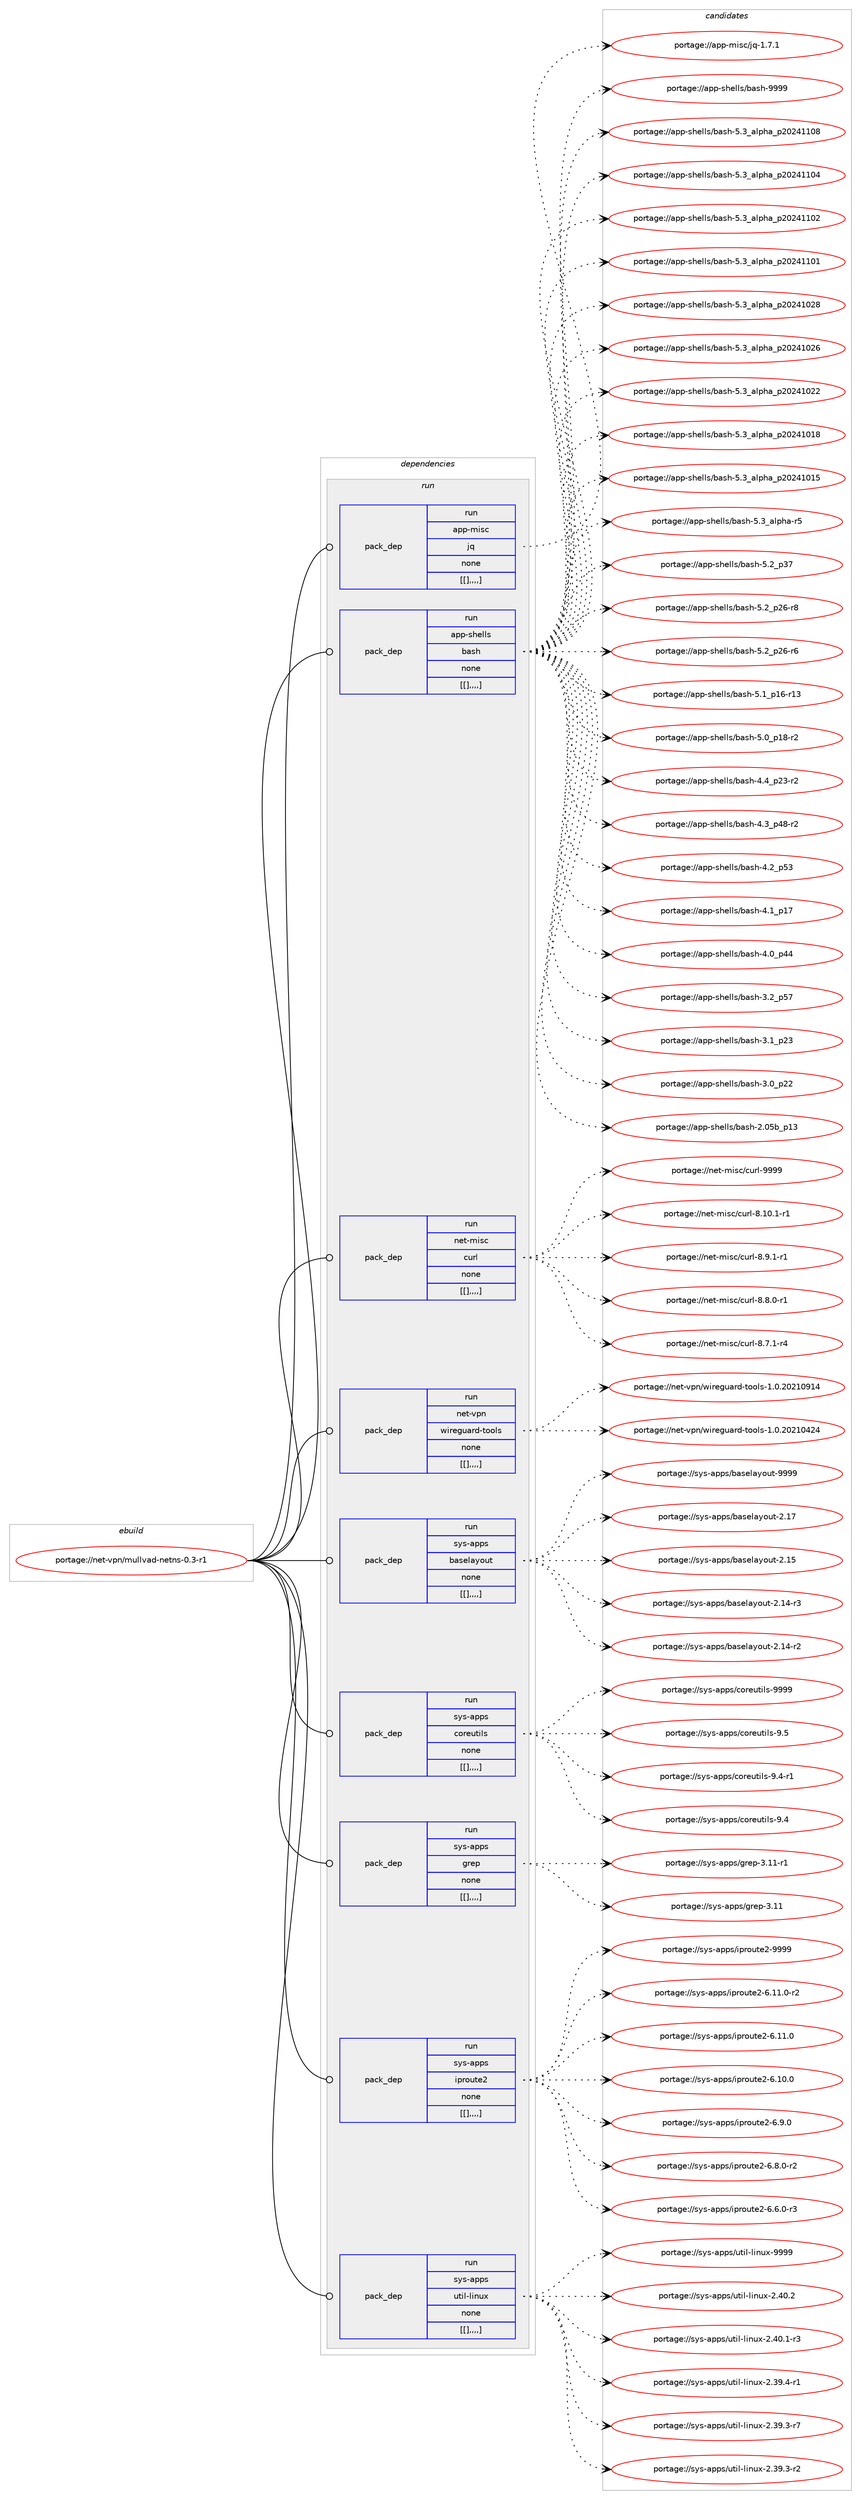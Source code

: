 digraph prolog {

# *************
# Graph options
# *************

newrank=true;
concentrate=true;
compound=true;
graph [rankdir=LR,fontname=Helvetica,fontsize=10,ranksep=1.5];#, ranksep=2.5, nodesep=0.2];
edge  [arrowhead=vee];
node  [fontname=Helvetica,fontsize=10];

# **********
# The ebuild
# **********

subgraph cluster_leftcol {
color=gray;
label=<<i>ebuild</i>>;
id [label="portage://net-vpn/mullvad-netns-0.3-r1", color=red, width=4, href="../net-vpn/mullvad-netns-0.3-r1.svg"];
}

# ****************
# The dependencies
# ****************

subgraph cluster_midcol {
color=gray;
label=<<i>dependencies</i>>;
subgraph cluster_compile {
fillcolor="#eeeeee";
style=filled;
label=<<i>compile</i>>;
}
subgraph cluster_compileandrun {
fillcolor="#eeeeee";
style=filled;
label=<<i>compile and run</i>>;
}
subgraph cluster_run {
fillcolor="#eeeeee";
style=filled;
label=<<i>run</i>>;
subgraph pack398 {
dependency520 [label=<<TABLE BORDER="0" CELLBORDER="1" CELLSPACING="0" CELLPADDING="4" WIDTH="220"><TR><TD ROWSPAN="6" CELLPADDING="30">pack_dep</TD></TR><TR><TD WIDTH="110">run</TD></TR><TR><TD>app-misc</TD></TR><TR><TD>jq</TD></TR><TR><TD>none</TD></TR><TR><TD>[[],,,,]</TD></TR></TABLE>>, shape=none, color=blue];
}
id:e -> dependency520:w [weight=20,style="solid",arrowhead="odot"];
subgraph pack401 {
dependency528 [label=<<TABLE BORDER="0" CELLBORDER="1" CELLSPACING="0" CELLPADDING="4" WIDTH="220"><TR><TD ROWSPAN="6" CELLPADDING="30">pack_dep</TD></TR><TR><TD WIDTH="110">run</TD></TR><TR><TD>app-shells</TD></TR><TR><TD>bash</TD></TR><TR><TD>none</TD></TR><TR><TD>[[],,,,]</TD></TR></TABLE>>, shape=none, color=blue];
}
id:e -> dependency528:w [weight=20,style="solid",arrowhead="odot"];
subgraph pack411 {
dependency534 [label=<<TABLE BORDER="0" CELLBORDER="1" CELLSPACING="0" CELLPADDING="4" WIDTH="220"><TR><TD ROWSPAN="6" CELLPADDING="30">pack_dep</TD></TR><TR><TD WIDTH="110">run</TD></TR><TR><TD>net-misc</TD></TR><TR><TD>curl</TD></TR><TR><TD>none</TD></TR><TR><TD>[[],,,,]</TD></TR></TABLE>>, shape=none, color=blue];
}
id:e -> dependency534:w [weight=20,style="solid",arrowhead="odot"];
subgraph pack415 {
dependency540 [label=<<TABLE BORDER="0" CELLBORDER="1" CELLSPACING="0" CELLPADDING="4" WIDTH="220"><TR><TD ROWSPAN="6" CELLPADDING="30">pack_dep</TD></TR><TR><TD WIDTH="110">run</TD></TR><TR><TD>net-vpn</TD></TR><TR><TD>wireguard-tools</TD></TR><TR><TD>none</TD></TR><TR><TD>[[],,,,]</TD></TR></TABLE>>, shape=none, color=blue];
}
id:e -> dependency540:w [weight=20,style="solid",arrowhead="odot"];
subgraph pack417 {
dependency542 [label=<<TABLE BORDER="0" CELLBORDER="1" CELLSPACING="0" CELLPADDING="4" WIDTH="220"><TR><TD ROWSPAN="6" CELLPADDING="30">pack_dep</TD></TR><TR><TD WIDTH="110">run</TD></TR><TR><TD>sys-apps</TD></TR><TR><TD>baselayout</TD></TR><TR><TD>none</TD></TR><TR><TD>[[],,,,]</TD></TR></TABLE>>, shape=none, color=blue];
}
id:e -> dependency542:w [weight=20,style="solid",arrowhead="odot"];
subgraph pack420 {
dependency545 [label=<<TABLE BORDER="0" CELLBORDER="1" CELLSPACING="0" CELLPADDING="4" WIDTH="220"><TR><TD ROWSPAN="6" CELLPADDING="30">pack_dep</TD></TR><TR><TD WIDTH="110">run</TD></TR><TR><TD>sys-apps</TD></TR><TR><TD>coreutils</TD></TR><TR><TD>none</TD></TR><TR><TD>[[],,,,]</TD></TR></TABLE>>, shape=none, color=blue];
}
id:e -> dependency545:w [weight=20,style="solid",arrowhead="odot"];
subgraph pack426 {
dependency559 [label=<<TABLE BORDER="0" CELLBORDER="1" CELLSPACING="0" CELLPADDING="4" WIDTH="220"><TR><TD ROWSPAN="6" CELLPADDING="30">pack_dep</TD></TR><TR><TD WIDTH="110">run</TD></TR><TR><TD>sys-apps</TD></TR><TR><TD>grep</TD></TR><TR><TD>none</TD></TR><TR><TD>[[],,,,]</TD></TR></TABLE>>, shape=none, color=blue];
}
id:e -> dependency559:w [weight=20,style="solid",arrowhead="odot"];
subgraph pack437 {
dependency568 [label=<<TABLE BORDER="0" CELLBORDER="1" CELLSPACING="0" CELLPADDING="4" WIDTH="220"><TR><TD ROWSPAN="6" CELLPADDING="30">pack_dep</TD></TR><TR><TD WIDTH="110">run</TD></TR><TR><TD>sys-apps</TD></TR><TR><TD>iproute2</TD></TR><TR><TD>none</TD></TR><TR><TD>[[],,,,]</TD></TR></TABLE>>, shape=none, color=blue];
}
id:e -> dependency568:w [weight=20,style="solid",arrowhead="odot"];
subgraph pack444 {
dependency575 [label=<<TABLE BORDER="0" CELLBORDER="1" CELLSPACING="0" CELLPADDING="4" WIDTH="220"><TR><TD ROWSPAN="6" CELLPADDING="30">pack_dep</TD></TR><TR><TD WIDTH="110">run</TD></TR><TR><TD>sys-apps</TD></TR><TR><TD>util-linux</TD></TR><TR><TD>none</TD></TR><TR><TD>[[],,,,]</TD></TR></TABLE>>, shape=none, color=blue];
}
id:e -> dependency575:w [weight=20,style="solid",arrowhead="odot"];
}
}

# **************
# The candidates
# **************

subgraph cluster_choices {
rank=same;
color=gray;
label=<<i>candidates</i>>;

subgraph choice355 {
color=black;
nodesep=1;
choice97112112451091051159947106113454946554649 [label="portage://app-misc/jq-1.7.1", color=red, width=4,href="../app-misc/jq-1.7.1.svg"];
dependency520:e -> choice97112112451091051159947106113454946554649:w [style=dotted,weight="100"];
}
subgraph choice357 {
color=black;
nodesep=1;
choice97112112451151041011081081154798971151044557575757 [label="portage://app-shells/bash-9999", color=red, width=4,href="../app-shells/bash-9999.svg"];
choice971121124511510410110810811547989711510445534651959710811210497951125048505249494856 [label="portage://app-shells/bash-5.3_alpha_p20241108", color=red, width=4,href="../app-shells/bash-5.3_alpha_p20241108.svg"];
choice971121124511510410110810811547989711510445534651959710811210497951125048505249494852 [label="portage://app-shells/bash-5.3_alpha_p20241104", color=red, width=4,href="../app-shells/bash-5.3_alpha_p20241104.svg"];
choice971121124511510410110810811547989711510445534651959710811210497951125048505249494850 [label="portage://app-shells/bash-5.3_alpha_p20241102", color=red, width=4,href="../app-shells/bash-5.3_alpha_p20241102.svg"];
choice971121124511510410110810811547989711510445534651959710811210497951125048505249494849 [label="portage://app-shells/bash-5.3_alpha_p20241101", color=red, width=4,href="../app-shells/bash-5.3_alpha_p20241101.svg"];
choice971121124511510410110810811547989711510445534651959710811210497951125048505249485056 [label="portage://app-shells/bash-5.3_alpha_p20241028", color=red, width=4,href="../app-shells/bash-5.3_alpha_p20241028.svg"];
choice971121124511510410110810811547989711510445534651959710811210497951125048505249485054 [label="portage://app-shells/bash-5.3_alpha_p20241026", color=red, width=4,href="../app-shells/bash-5.3_alpha_p20241026.svg"];
choice971121124511510410110810811547989711510445534651959710811210497951125048505249485050 [label="portage://app-shells/bash-5.3_alpha_p20241022", color=red, width=4,href="../app-shells/bash-5.3_alpha_p20241022.svg"];
choice971121124511510410110810811547989711510445534651959710811210497951125048505249484956 [label="portage://app-shells/bash-5.3_alpha_p20241018", color=red, width=4,href="../app-shells/bash-5.3_alpha_p20241018.svg"];
choice971121124511510410110810811547989711510445534651959710811210497951125048505249484953 [label="portage://app-shells/bash-5.3_alpha_p20241015", color=red, width=4,href="../app-shells/bash-5.3_alpha_p20241015.svg"];
choice9711211245115104101108108115479897115104455346519597108112104974511453 [label="portage://app-shells/bash-5.3_alpha-r5", color=red, width=4,href="../app-shells/bash-5.3_alpha-r5.svg"];
choice971121124511510410110810811547989711510445534650951125155 [label="portage://app-shells/bash-5.2_p37", color=red, width=4,href="../app-shells/bash-5.2_p37.svg"];
choice9711211245115104101108108115479897115104455346509511250544511456 [label="portage://app-shells/bash-5.2_p26-r8", color=red, width=4,href="../app-shells/bash-5.2_p26-r8.svg"];
choice9711211245115104101108108115479897115104455346509511250544511454 [label="portage://app-shells/bash-5.2_p26-r6", color=red, width=4,href="../app-shells/bash-5.2_p26-r6.svg"];
choice971121124511510410110810811547989711510445534649951124954451144951 [label="portage://app-shells/bash-5.1_p16-r13", color=red, width=4,href="../app-shells/bash-5.1_p16-r13.svg"];
choice9711211245115104101108108115479897115104455346489511249564511450 [label="portage://app-shells/bash-5.0_p18-r2", color=red, width=4,href="../app-shells/bash-5.0_p18-r2.svg"];
choice9711211245115104101108108115479897115104455246529511250514511450 [label="portage://app-shells/bash-4.4_p23-r2", color=red, width=4,href="../app-shells/bash-4.4_p23-r2.svg"];
choice9711211245115104101108108115479897115104455246519511252564511450 [label="portage://app-shells/bash-4.3_p48-r2", color=red, width=4,href="../app-shells/bash-4.3_p48-r2.svg"];
choice971121124511510410110810811547989711510445524650951125351 [label="portage://app-shells/bash-4.2_p53", color=red, width=4,href="../app-shells/bash-4.2_p53.svg"];
choice971121124511510410110810811547989711510445524649951124955 [label="portage://app-shells/bash-4.1_p17", color=red, width=4,href="../app-shells/bash-4.1_p17.svg"];
choice971121124511510410110810811547989711510445524648951125252 [label="portage://app-shells/bash-4.0_p44", color=red, width=4,href="../app-shells/bash-4.0_p44.svg"];
choice971121124511510410110810811547989711510445514650951125355 [label="portage://app-shells/bash-3.2_p57", color=red, width=4,href="../app-shells/bash-3.2_p57.svg"];
choice971121124511510410110810811547989711510445514649951125051 [label="portage://app-shells/bash-3.1_p23", color=red, width=4,href="../app-shells/bash-3.1_p23.svg"];
choice971121124511510410110810811547989711510445514648951125050 [label="portage://app-shells/bash-3.0_p22", color=red, width=4,href="../app-shells/bash-3.0_p22.svg"];
choice9711211245115104101108108115479897115104455046485398951124951 [label="portage://app-shells/bash-2.05b_p13", color=red, width=4,href="../app-shells/bash-2.05b_p13.svg"];
dependency528:e -> choice97112112451151041011081081154798971151044557575757:w [style=dotted,weight="100"];
dependency528:e -> choice971121124511510410110810811547989711510445534651959710811210497951125048505249494856:w [style=dotted,weight="100"];
dependency528:e -> choice971121124511510410110810811547989711510445534651959710811210497951125048505249494852:w [style=dotted,weight="100"];
dependency528:e -> choice971121124511510410110810811547989711510445534651959710811210497951125048505249494850:w [style=dotted,weight="100"];
dependency528:e -> choice971121124511510410110810811547989711510445534651959710811210497951125048505249494849:w [style=dotted,weight="100"];
dependency528:e -> choice971121124511510410110810811547989711510445534651959710811210497951125048505249485056:w [style=dotted,weight="100"];
dependency528:e -> choice971121124511510410110810811547989711510445534651959710811210497951125048505249485054:w [style=dotted,weight="100"];
dependency528:e -> choice971121124511510410110810811547989711510445534651959710811210497951125048505249485050:w [style=dotted,weight="100"];
dependency528:e -> choice971121124511510410110810811547989711510445534651959710811210497951125048505249484956:w [style=dotted,weight="100"];
dependency528:e -> choice971121124511510410110810811547989711510445534651959710811210497951125048505249484953:w [style=dotted,weight="100"];
dependency528:e -> choice9711211245115104101108108115479897115104455346519597108112104974511453:w [style=dotted,weight="100"];
dependency528:e -> choice971121124511510410110810811547989711510445534650951125155:w [style=dotted,weight="100"];
dependency528:e -> choice9711211245115104101108108115479897115104455346509511250544511456:w [style=dotted,weight="100"];
dependency528:e -> choice9711211245115104101108108115479897115104455346509511250544511454:w [style=dotted,weight="100"];
dependency528:e -> choice971121124511510410110810811547989711510445534649951124954451144951:w [style=dotted,weight="100"];
dependency528:e -> choice9711211245115104101108108115479897115104455346489511249564511450:w [style=dotted,weight="100"];
dependency528:e -> choice9711211245115104101108108115479897115104455246529511250514511450:w [style=dotted,weight="100"];
dependency528:e -> choice9711211245115104101108108115479897115104455246519511252564511450:w [style=dotted,weight="100"];
dependency528:e -> choice971121124511510410110810811547989711510445524650951125351:w [style=dotted,weight="100"];
dependency528:e -> choice971121124511510410110810811547989711510445524649951124955:w [style=dotted,weight="100"];
dependency528:e -> choice971121124511510410110810811547989711510445524648951125252:w [style=dotted,weight="100"];
dependency528:e -> choice971121124511510410110810811547989711510445514650951125355:w [style=dotted,weight="100"];
dependency528:e -> choice971121124511510410110810811547989711510445514649951125051:w [style=dotted,weight="100"];
dependency528:e -> choice971121124511510410110810811547989711510445514648951125050:w [style=dotted,weight="100"];
dependency528:e -> choice9711211245115104101108108115479897115104455046485398951124951:w [style=dotted,weight="100"];
}
subgraph choice397 {
color=black;
nodesep=1;
choice110101116451091051159947991171141084557575757 [label="portage://net-misc/curl-9999", color=red, width=4,href="../net-misc/curl-9999.svg"];
choice11010111645109105115994799117114108455646494846494511449 [label="portage://net-misc/curl-8.10.1-r1", color=red, width=4,href="../net-misc/curl-8.10.1-r1.svg"];
choice110101116451091051159947991171141084556465746494511449 [label="portage://net-misc/curl-8.9.1-r1", color=red, width=4,href="../net-misc/curl-8.9.1-r1.svg"];
choice110101116451091051159947991171141084556465646484511449 [label="portage://net-misc/curl-8.8.0-r1", color=red, width=4,href="../net-misc/curl-8.8.0-r1.svg"];
choice110101116451091051159947991171141084556465546494511452 [label="portage://net-misc/curl-8.7.1-r4", color=red, width=4,href="../net-misc/curl-8.7.1-r4.svg"];
dependency534:e -> choice110101116451091051159947991171141084557575757:w [style=dotted,weight="100"];
dependency534:e -> choice11010111645109105115994799117114108455646494846494511449:w [style=dotted,weight="100"];
dependency534:e -> choice110101116451091051159947991171141084556465746494511449:w [style=dotted,weight="100"];
dependency534:e -> choice110101116451091051159947991171141084556465646484511449:w [style=dotted,weight="100"];
dependency534:e -> choice110101116451091051159947991171141084556465546494511452:w [style=dotted,weight="100"];
}
subgraph choice404 {
color=black;
nodesep=1;
choice1101011164511811211047119105114101103117971141004511611111110811545494648465048504948574952 [label="portage://net-vpn/wireguard-tools-1.0.20210914", color=red, width=4,href="../net-vpn/wireguard-tools-1.0.20210914.svg"];
choice1101011164511811211047119105114101103117971141004511611111110811545494648465048504948525052 [label="portage://net-vpn/wireguard-tools-1.0.20210424", color=red, width=4,href="../net-vpn/wireguard-tools-1.0.20210424.svg"];
dependency540:e -> choice1101011164511811211047119105114101103117971141004511611111110811545494648465048504948574952:w [style=dotted,weight="100"];
dependency540:e -> choice1101011164511811211047119105114101103117971141004511611111110811545494648465048504948525052:w [style=dotted,weight="100"];
}
subgraph choice410 {
color=black;
nodesep=1;
choice1151211154597112112115479897115101108971211111171164557575757 [label="portage://sys-apps/baselayout-9999", color=red, width=4,href="../sys-apps/baselayout-9999.svg"];
choice1151211154597112112115479897115101108971211111171164550464955 [label="portage://sys-apps/baselayout-2.17", color=red, width=4,href="../sys-apps/baselayout-2.17.svg"];
choice1151211154597112112115479897115101108971211111171164550464953 [label="portage://sys-apps/baselayout-2.15", color=red, width=4,href="../sys-apps/baselayout-2.15.svg"];
choice11512111545971121121154798971151011089712111111711645504649524511451 [label="portage://sys-apps/baselayout-2.14-r3", color=red, width=4,href="../sys-apps/baselayout-2.14-r3.svg"];
choice11512111545971121121154798971151011089712111111711645504649524511450 [label="portage://sys-apps/baselayout-2.14-r2", color=red, width=4,href="../sys-apps/baselayout-2.14-r2.svg"];
dependency542:e -> choice1151211154597112112115479897115101108971211111171164557575757:w [style=dotted,weight="100"];
dependency542:e -> choice1151211154597112112115479897115101108971211111171164550464955:w [style=dotted,weight="100"];
dependency542:e -> choice1151211154597112112115479897115101108971211111171164550464953:w [style=dotted,weight="100"];
dependency542:e -> choice11512111545971121121154798971151011089712111111711645504649524511451:w [style=dotted,weight="100"];
dependency542:e -> choice11512111545971121121154798971151011089712111111711645504649524511450:w [style=dotted,weight="100"];
}
subgraph choice420 {
color=black;
nodesep=1;
choice115121115459711211211547991111141011171161051081154557575757 [label="portage://sys-apps/coreutils-9999", color=red, width=4,href="../sys-apps/coreutils-9999.svg"];
choice1151211154597112112115479911111410111711610510811545574653 [label="portage://sys-apps/coreutils-9.5", color=red, width=4,href="../sys-apps/coreutils-9.5.svg"];
choice11512111545971121121154799111114101117116105108115455746524511449 [label="portage://sys-apps/coreutils-9.4-r1", color=red, width=4,href="../sys-apps/coreutils-9.4-r1.svg"];
choice1151211154597112112115479911111410111711610510811545574652 [label="portage://sys-apps/coreutils-9.4", color=red, width=4,href="../sys-apps/coreutils-9.4.svg"];
dependency545:e -> choice115121115459711211211547991111141011171161051081154557575757:w [style=dotted,weight="100"];
dependency545:e -> choice1151211154597112112115479911111410111711610510811545574653:w [style=dotted,weight="100"];
dependency545:e -> choice11512111545971121121154799111114101117116105108115455746524511449:w [style=dotted,weight="100"];
dependency545:e -> choice1151211154597112112115479911111410111711610510811545574652:w [style=dotted,weight="100"];
}
subgraph choice425 {
color=black;
nodesep=1;
choice11512111545971121121154710311410111245514649494511449 [label="portage://sys-apps/grep-3.11-r1", color=red, width=4,href="../sys-apps/grep-3.11-r1.svg"];
choice1151211154597112112115471031141011124551464949 [label="portage://sys-apps/grep-3.11", color=red, width=4,href="../sys-apps/grep-3.11.svg"];
dependency559:e -> choice11512111545971121121154710311410111245514649494511449:w [style=dotted,weight="100"];
dependency559:e -> choice1151211154597112112115471031141011124551464949:w [style=dotted,weight="100"];
}
subgraph choice428 {
color=black;
nodesep=1;
choice115121115459711211211547105112114111117116101504557575757 [label="portage://sys-apps/iproute2-9999", color=red, width=4,href="../sys-apps/iproute2-9999.svg"];
choice11512111545971121121154710511211411111711610150455446494946484511450 [label="portage://sys-apps/iproute2-6.11.0-r2", color=red, width=4,href="../sys-apps/iproute2-6.11.0-r2.svg"];
choice1151211154597112112115471051121141111171161015045544649494648 [label="portage://sys-apps/iproute2-6.11.0", color=red, width=4,href="../sys-apps/iproute2-6.11.0.svg"];
choice1151211154597112112115471051121141111171161015045544649484648 [label="portage://sys-apps/iproute2-6.10.0", color=red, width=4,href="../sys-apps/iproute2-6.10.0.svg"];
choice11512111545971121121154710511211411111711610150455446574648 [label="portage://sys-apps/iproute2-6.9.0", color=red, width=4,href="../sys-apps/iproute2-6.9.0.svg"];
choice115121115459711211211547105112114111117116101504554465646484511450 [label="portage://sys-apps/iproute2-6.8.0-r2", color=red, width=4,href="../sys-apps/iproute2-6.8.0-r2.svg"];
choice115121115459711211211547105112114111117116101504554465446484511451 [label="portage://sys-apps/iproute2-6.6.0-r3", color=red, width=4,href="../sys-apps/iproute2-6.6.0-r3.svg"];
dependency568:e -> choice115121115459711211211547105112114111117116101504557575757:w [style=dotted,weight="100"];
dependency568:e -> choice11512111545971121121154710511211411111711610150455446494946484511450:w [style=dotted,weight="100"];
dependency568:e -> choice1151211154597112112115471051121141111171161015045544649494648:w [style=dotted,weight="100"];
dependency568:e -> choice1151211154597112112115471051121141111171161015045544649484648:w [style=dotted,weight="100"];
dependency568:e -> choice11512111545971121121154710511211411111711610150455446574648:w [style=dotted,weight="100"];
dependency568:e -> choice115121115459711211211547105112114111117116101504554465646484511450:w [style=dotted,weight="100"];
dependency568:e -> choice115121115459711211211547105112114111117116101504554465446484511451:w [style=dotted,weight="100"];
}
subgraph choice442 {
color=black;
nodesep=1;
choice115121115459711211211547117116105108451081051101171204557575757 [label="portage://sys-apps/util-linux-9999", color=red, width=4,href="../sys-apps/util-linux-9999.svg"];
choice1151211154597112112115471171161051084510810511011712045504652484650 [label="portage://sys-apps/util-linux-2.40.2", color=red, width=4,href="../sys-apps/util-linux-2.40.2.svg"];
choice11512111545971121121154711711610510845108105110117120455046524846494511451 [label="portage://sys-apps/util-linux-2.40.1-r3", color=red, width=4,href="../sys-apps/util-linux-2.40.1-r3.svg"];
choice11512111545971121121154711711610510845108105110117120455046515746524511449 [label="portage://sys-apps/util-linux-2.39.4-r1", color=red, width=4,href="../sys-apps/util-linux-2.39.4-r1.svg"];
choice11512111545971121121154711711610510845108105110117120455046515746514511455 [label="portage://sys-apps/util-linux-2.39.3-r7", color=red, width=4,href="../sys-apps/util-linux-2.39.3-r7.svg"];
choice11512111545971121121154711711610510845108105110117120455046515746514511450 [label="portage://sys-apps/util-linux-2.39.3-r2", color=red, width=4,href="../sys-apps/util-linux-2.39.3-r2.svg"];
dependency575:e -> choice115121115459711211211547117116105108451081051101171204557575757:w [style=dotted,weight="100"];
dependency575:e -> choice1151211154597112112115471171161051084510810511011712045504652484650:w [style=dotted,weight="100"];
dependency575:e -> choice11512111545971121121154711711610510845108105110117120455046524846494511451:w [style=dotted,weight="100"];
dependency575:e -> choice11512111545971121121154711711610510845108105110117120455046515746524511449:w [style=dotted,weight="100"];
dependency575:e -> choice11512111545971121121154711711610510845108105110117120455046515746514511455:w [style=dotted,weight="100"];
dependency575:e -> choice11512111545971121121154711711610510845108105110117120455046515746514511450:w [style=dotted,weight="100"];
}
}

}
